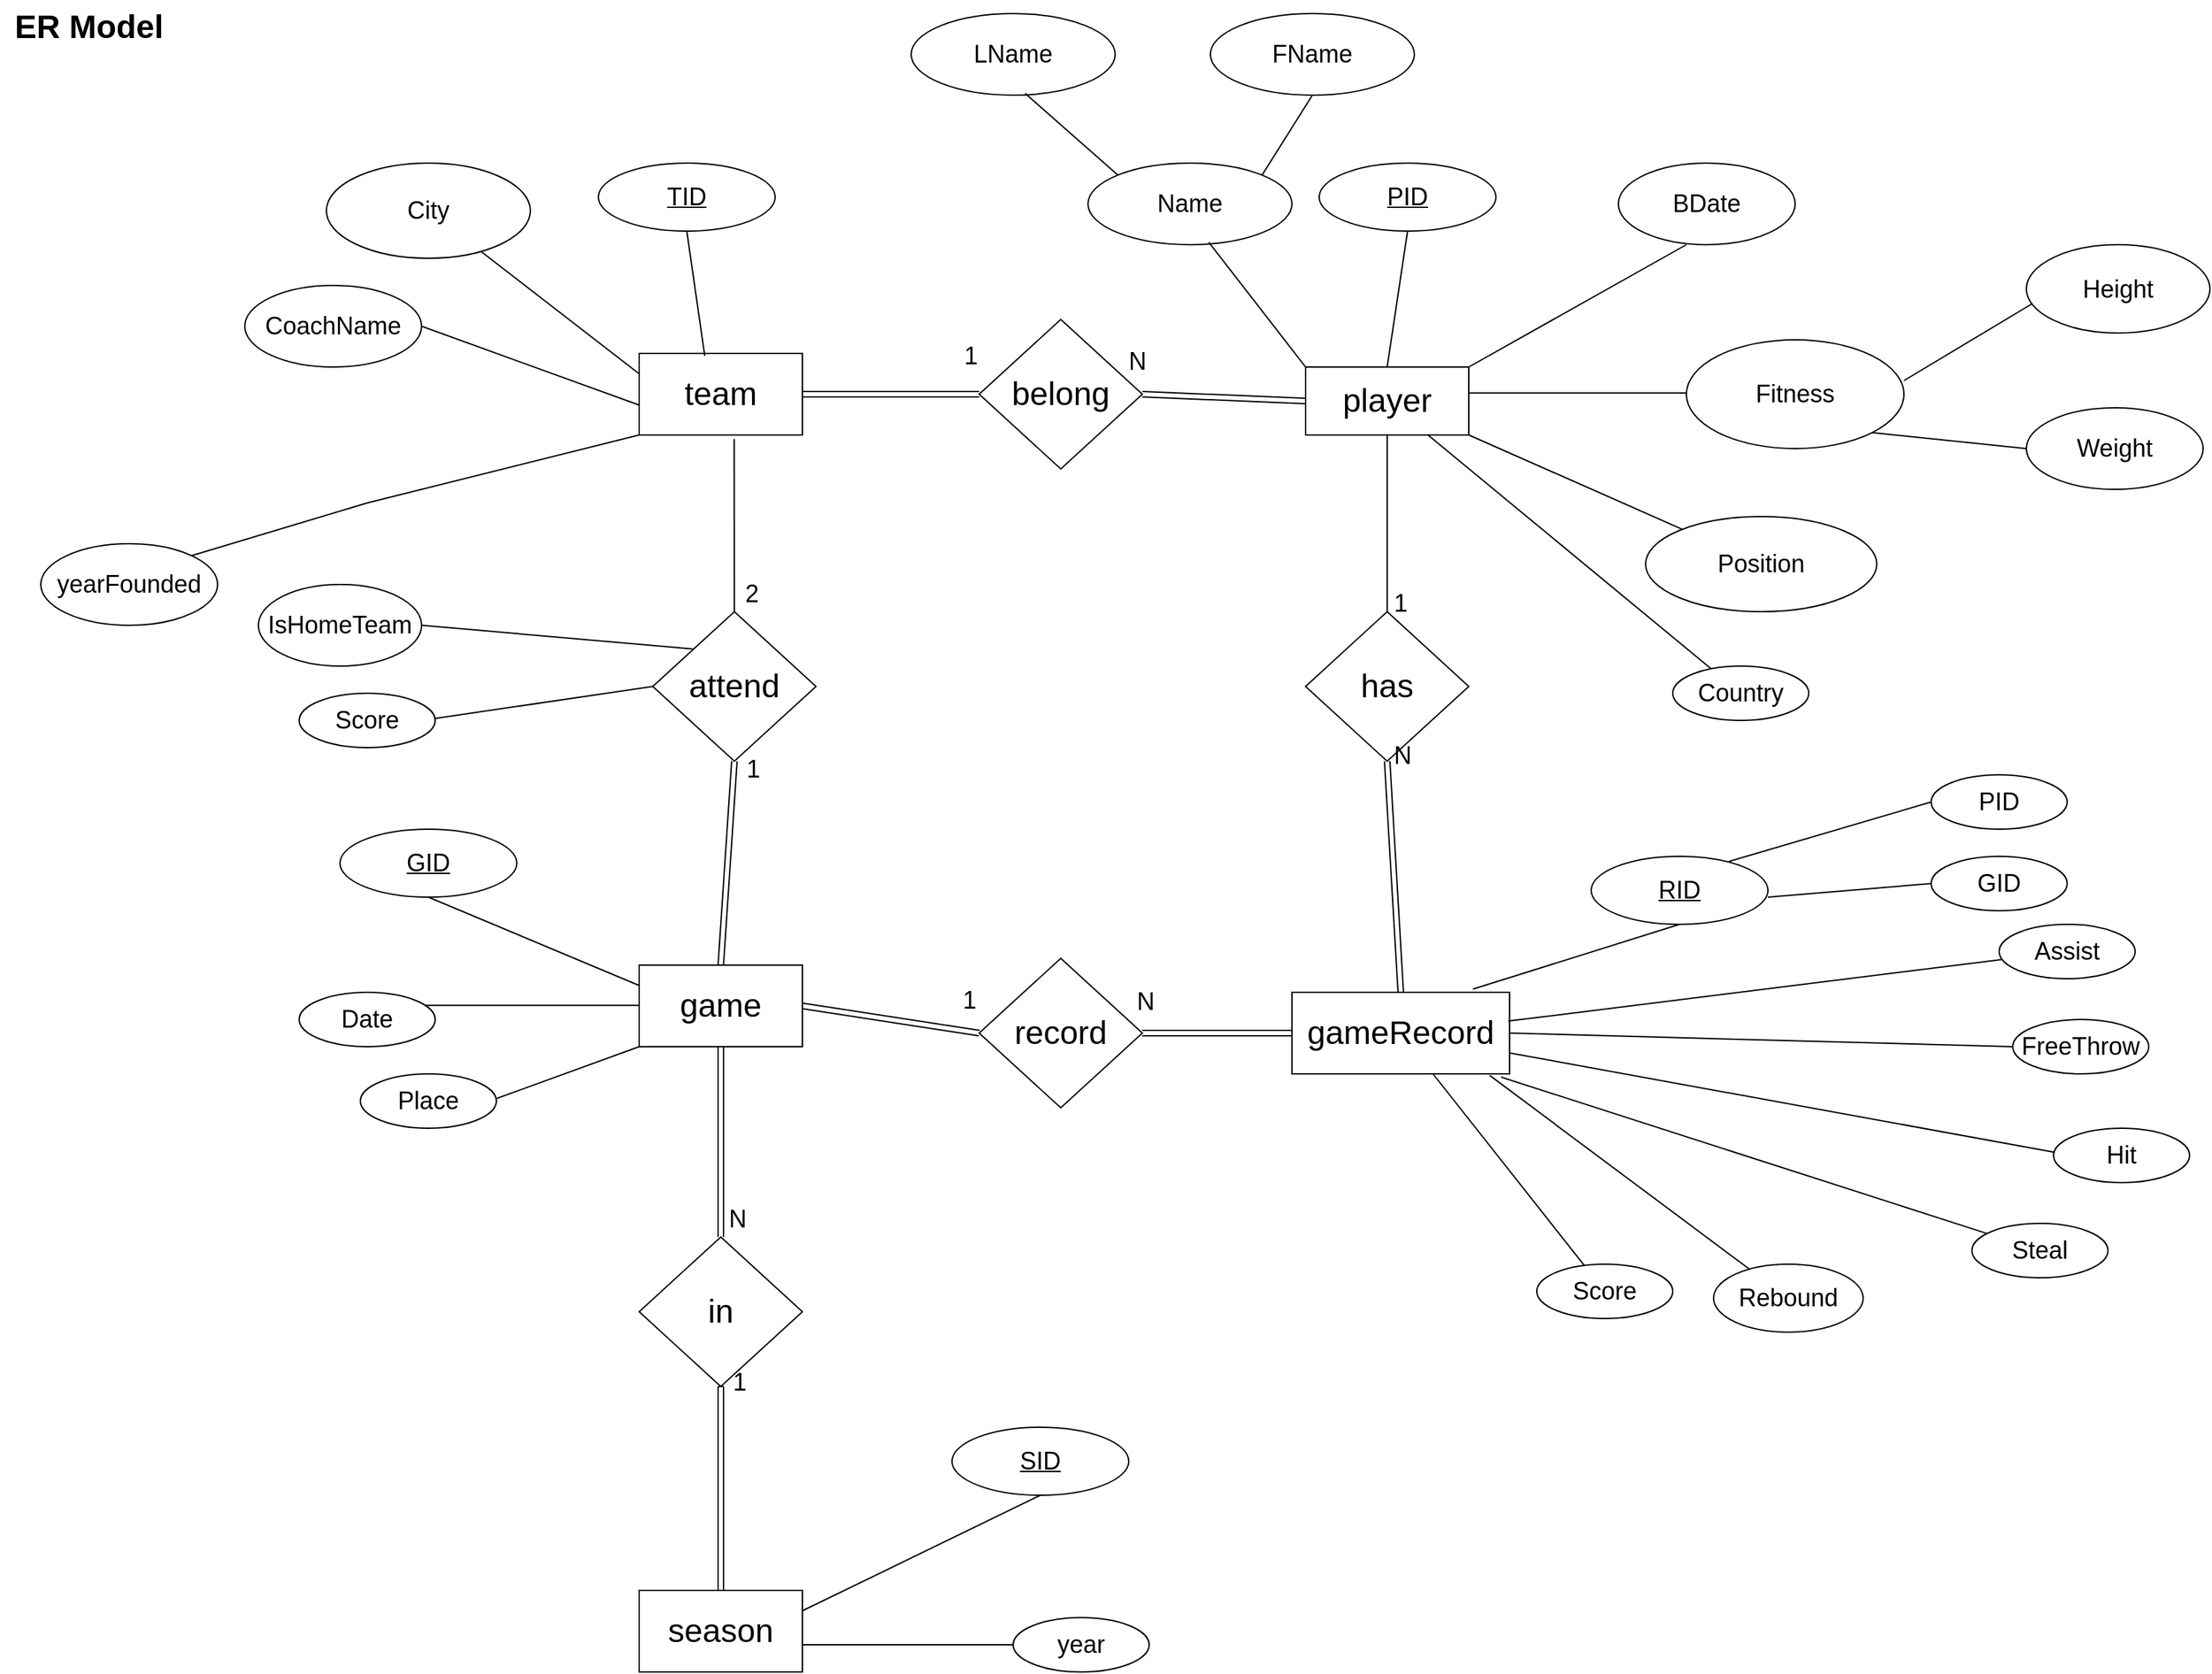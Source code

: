 <mxfile version="24.4.2" type="device">
  <diagram name="Page-1" id="bSxDizArWJc6PZamr7eB">
    <mxGraphModel dx="1876" dy="1820" grid="1" gridSize="10" guides="1" tooltips="1" connect="1" arrows="1" fold="1" page="1" pageScale="1" pageWidth="850" pageHeight="1100" math="0" shadow="0">
      <root>
        <mxCell id="0" />
        <mxCell id="1" parent="0" />
        <mxCell id="98YgMs9rK_HKfB4fXoP2-1" value="&lt;font style=&quot;font-size: 24px;&quot;&gt;team&lt;/font&gt;" style="rounded=0;whiteSpace=wrap;html=1;" parent="1" vertex="1">
          <mxGeometry x="100" y="-630" width="120" height="60" as="geometry" />
        </mxCell>
        <mxCell id="98YgMs9rK_HKfB4fXoP2-2" value="&lt;font style=&quot;font-size: 24px;&quot;&gt;game&lt;/font&gt;" style="rounded=0;whiteSpace=wrap;html=1;" parent="1" vertex="1">
          <mxGeometry x="100" y="-180" width="120" height="60" as="geometry" />
        </mxCell>
        <mxCell id="98YgMs9rK_HKfB4fXoP2-3" value="&lt;font style=&quot;font-size: 24px;&quot;&gt;season&lt;/font&gt;" style="rounded=0;whiteSpace=wrap;html=1;" parent="1" vertex="1">
          <mxGeometry x="100" y="280" width="120" height="60" as="geometry" />
        </mxCell>
        <mxCell id="98YgMs9rK_HKfB4fXoP2-11" style="edgeStyle=orthogonalEdgeStyle;rounded=0;orthogonalLoop=1;jettySize=auto;html=1;exitX=0.5;exitY=0;exitDx=0;exitDy=0;fontSize=18;" parent="1" source="98YgMs9rK_HKfB4fXoP2-4" edge="1">
          <mxGeometry relative="1" as="geometry">
            <mxPoint x="660" y="-140" as="targetPoint" />
          </mxGeometry>
        </mxCell>
        <mxCell id="98YgMs9rK_HKfB4fXoP2-4" value="&lt;font style=&quot;font-size: 24px;&quot;&gt;gameRecord&lt;/font&gt;" style="rounded=0;whiteSpace=wrap;html=1;" parent="1" vertex="1">
          <mxGeometry x="580" y="-160" width="160" height="60" as="geometry" />
        </mxCell>
        <mxCell id="98YgMs9rK_HKfB4fXoP2-5" value="&lt;font style=&quot;font-size: 24px;&quot;&gt;player&lt;/font&gt;" style="rounded=0;whiteSpace=wrap;html=1;" parent="1" vertex="1">
          <mxGeometry x="590" y="-620" width="120" height="50" as="geometry" />
        </mxCell>
        <mxCell id="98YgMs9rK_HKfB4fXoP2-6" value="&lt;font style=&quot;font-size: 24px;&quot;&gt;belong&lt;/font&gt;" style="rhombus;whiteSpace=wrap;html=1;" parent="1" vertex="1">
          <mxGeometry x="350" y="-655" width="120" height="110" as="geometry" />
        </mxCell>
        <mxCell id="98YgMs9rK_HKfB4fXoP2-7" value="&lt;font style=&quot;font-size: 24px;&quot;&gt;record&lt;/font&gt;" style="rhombus;whiteSpace=wrap;html=1;" parent="1" vertex="1">
          <mxGeometry x="350" y="-185" width="120" height="110" as="geometry" />
        </mxCell>
        <mxCell id="98YgMs9rK_HKfB4fXoP2-8" value="&lt;font style=&quot;font-size: 24px;&quot;&gt;in&lt;/font&gt;" style="rhombus;whiteSpace=wrap;html=1;" parent="1" vertex="1">
          <mxGeometry x="100" y="20" width="120" height="110" as="geometry" />
        </mxCell>
        <mxCell id="98YgMs9rK_HKfB4fXoP2-9" value="&lt;span style=&quot;font-size: 24px;&quot;&gt;attend&lt;/span&gt;" style="rhombus;whiteSpace=wrap;html=1;" parent="1" vertex="1">
          <mxGeometry x="110" y="-440" width="120" height="110" as="geometry" />
        </mxCell>
        <mxCell id="98YgMs9rK_HKfB4fXoP2-10" value="&lt;font style=&quot;font-size: 24px;&quot;&gt;has&lt;/font&gt;" style="rhombus;whiteSpace=wrap;html=1;" parent="1" vertex="1">
          <mxGeometry x="590" y="-440" width="120" height="110" as="geometry" />
        </mxCell>
        <mxCell id="98YgMs9rK_HKfB4fXoP2-19" value="PID" style="ellipse;whiteSpace=wrap;html=1;align=center;fontStyle=4;fontSize=18;" parent="1" vertex="1">
          <mxGeometry x="600" y="-770" width="130" height="50" as="geometry" />
        </mxCell>
        <mxCell id="98YgMs9rK_HKfB4fXoP2-21" value="" style="endArrow=none;html=1;rounded=0;entryX=0.5;entryY=0;entryDx=0;entryDy=0;exitX=0.5;exitY=1;exitDx=0;exitDy=0;fontSize=18;" parent="1" source="98YgMs9rK_HKfB4fXoP2-19" target="98YgMs9rK_HKfB4fXoP2-5" edge="1">
          <mxGeometry relative="1" as="geometry">
            <mxPoint x="310" y="-420" as="sourcePoint" />
            <mxPoint x="570" y="-520" as="targetPoint" />
          </mxGeometry>
        </mxCell>
        <mxCell id="98YgMs9rK_HKfB4fXoP2-22" value="SID" style="ellipse;whiteSpace=wrap;html=1;align=center;fontStyle=4;fontSize=18;" parent="1" vertex="1">
          <mxGeometry x="330" y="160" width="130" height="50" as="geometry" />
        </mxCell>
        <mxCell id="98YgMs9rK_HKfB4fXoP2-23" value="" style="endArrow=none;html=1;rounded=0;entryX=1;entryY=0.25;entryDx=0;entryDy=0;exitX=0.5;exitY=1;exitDx=0;exitDy=0;fontSize=18;" parent="1" source="98YgMs9rK_HKfB4fXoP2-22" target="98YgMs9rK_HKfB4fXoP2-3" edge="1">
          <mxGeometry relative="1" as="geometry">
            <mxPoint x="40" y="510" as="sourcePoint" />
            <mxPoint x="380" y="310" as="targetPoint" />
          </mxGeometry>
        </mxCell>
        <mxCell id="98YgMs9rK_HKfB4fXoP2-24" value="GID" style="ellipse;whiteSpace=wrap;html=1;align=center;fontStyle=4;fontSize=18;" parent="1" vertex="1">
          <mxGeometry x="-120" y="-280" width="130" height="50" as="geometry" />
        </mxCell>
        <mxCell id="98YgMs9rK_HKfB4fXoP2-25" value="" style="endArrow=none;html=1;rounded=0;entryX=0;entryY=0.25;entryDx=0;entryDy=0;exitX=0.5;exitY=1;exitDx=0;exitDy=0;fontSize=18;" parent="1" source="98YgMs9rK_HKfB4fXoP2-24" target="98YgMs9rK_HKfB4fXoP2-2" edge="1">
          <mxGeometry relative="1" as="geometry">
            <mxPoint x="-410" y="70" as="sourcePoint" />
            <mxPoint x="-80" y="-125" as="targetPoint" />
          </mxGeometry>
        </mxCell>
        <mxCell id="98YgMs9rK_HKfB4fXoP2-26" value="TID" style="ellipse;whiteSpace=wrap;html=1;align=center;fontStyle=4;fontSize=18;" parent="1" vertex="1">
          <mxGeometry x="70" y="-770" width="130" height="50" as="geometry" />
        </mxCell>
        <mxCell id="98YgMs9rK_HKfB4fXoP2-27" value="" style="endArrow=none;html=1;rounded=0;entryX=0.402;entryY=0.031;entryDx=0;entryDy=0;exitX=0.5;exitY=1;exitDx=0;exitDy=0;entryPerimeter=0;fontSize=18;" parent="1" source="98YgMs9rK_HKfB4fXoP2-26" target="98YgMs9rK_HKfB4fXoP2-1" edge="1">
          <mxGeometry relative="1" as="geometry">
            <mxPoint x="340" y="-390" as="sourcePoint" />
            <mxPoint x="680" y="-590" as="targetPoint" />
          </mxGeometry>
        </mxCell>
        <mxCell id="98YgMs9rK_HKfB4fXoP2-28" value="RID" style="ellipse;whiteSpace=wrap;html=1;align=center;fontStyle=4;fontSize=18;" parent="1" vertex="1">
          <mxGeometry x="800" y="-260" width="130" height="50" as="geometry" />
        </mxCell>
        <mxCell id="98YgMs9rK_HKfB4fXoP2-29" value="" style="endArrow=none;html=1;rounded=0;entryX=0.832;entryY=-0.039;entryDx=0;entryDy=0;exitX=0.5;exitY=1;exitDx=0;exitDy=0;entryPerimeter=0;fontSize=18;" parent="1" source="98YgMs9rK_HKfB4fXoP2-28" target="98YgMs9rK_HKfB4fXoP2-4" edge="1">
          <mxGeometry relative="1" as="geometry">
            <mxPoint x="380" y="60" as="sourcePoint" />
            <mxPoint x="720" y="-140" as="targetPoint" />
          </mxGeometry>
        </mxCell>
        <mxCell id="98YgMs9rK_HKfB4fXoP2-31" value="Name" style="ellipse;whiteSpace=wrap;html=1;align=center;fontSize=18;" parent="1" vertex="1">
          <mxGeometry x="430" y="-770" width="150" height="60" as="geometry" />
        </mxCell>
        <mxCell id="98YgMs9rK_HKfB4fXoP2-32" value="" style="endArrow=none;html=1;rounded=0;entryX=0;entryY=0;entryDx=0;entryDy=0;exitX=0.592;exitY=0.969;exitDx=0;exitDy=0;exitPerimeter=0;fontSize=18;" parent="1" source="98YgMs9rK_HKfB4fXoP2-31" target="98YgMs9rK_HKfB4fXoP2-5" edge="1">
          <mxGeometry relative="1" as="geometry">
            <mxPoint x="310" y="-590" as="sourcePoint" />
            <mxPoint x="470" y="-590" as="targetPoint" />
          </mxGeometry>
        </mxCell>
        <mxCell id="98YgMs9rK_HKfB4fXoP2-33" value="FName" style="ellipse;whiteSpace=wrap;html=1;align=center;fontSize=18;" parent="1" vertex="1">
          <mxGeometry x="520" y="-880" width="150" height="60" as="geometry" />
        </mxCell>
        <mxCell id="98YgMs9rK_HKfB4fXoP2-34" value="LName" style="ellipse;whiteSpace=wrap;html=1;align=center;fontSize=18;" parent="1" vertex="1">
          <mxGeometry x="300" y="-880" width="150" height="60" as="geometry" />
        </mxCell>
        <mxCell id="98YgMs9rK_HKfB4fXoP2-35" value="" style="endArrow=none;html=1;rounded=0;entryX=1;entryY=0;entryDx=0;entryDy=0;exitX=0.5;exitY=1;exitDx=0;exitDy=0;fontSize=18;" parent="1" source="98YgMs9rK_HKfB4fXoP2-33" target="98YgMs9rK_HKfB4fXoP2-31" edge="1">
          <mxGeometry relative="1" as="geometry">
            <mxPoint x="529" y="-702" as="sourcePoint" />
            <mxPoint x="600" y="-610" as="targetPoint" />
            <Array as="points" />
          </mxGeometry>
        </mxCell>
        <mxCell id="98YgMs9rK_HKfB4fXoP2-36" value="" style="endArrow=none;html=1;rounded=0;entryX=0;entryY=0;entryDx=0;entryDy=0;exitX=0.559;exitY=0.979;exitDx=0;exitDy=0;exitPerimeter=0;fontSize=18;" parent="1" source="98YgMs9rK_HKfB4fXoP2-34" target="98YgMs9rK_HKfB4fXoP2-31" edge="1">
          <mxGeometry relative="1" as="geometry">
            <mxPoint x="399" y="-820" as="sourcePoint" />
            <mxPoint x="470" y="-728" as="targetPoint" />
          </mxGeometry>
        </mxCell>
        <mxCell id="98YgMs9rK_HKfB4fXoP2-37" value="" style="endArrow=none;html=1;rounded=0;fontSize=18;" parent="1" edge="1">
          <mxGeometry relative="1" as="geometry">
            <mxPoint x="870" y="-710" as="sourcePoint" />
            <mxPoint x="710" y="-620" as="targetPoint" />
          </mxGeometry>
        </mxCell>
        <mxCell id="98YgMs9rK_HKfB4fXoP2-38" value="BDate" style="ellipse;whiteSpace=wrap;html=1;align=center;fontSize=18;" parent="1" vertex="1">
          <mxGeometry x="820" y="-770" width="130" height="60" as="geometry" />
        </mxCell>
        <mxCell id="98YgMs9rK_HKfB4fXoP2-39" value="" style="endArrow=none;html=1;rounded=0;fontSize=18;" parent="1" edge="1">
          <mxGeometry relative="1" as="geometry">
            <mxPoint x="710" y="-600.91" as="sourcePoint" />
            <mxPoint x="870" y="-600.91" as="targetPoint" />
          </mxGeometry>
        </mxCell>
        <mxCell id="98YgMs9rK_HKfB4fXoP2-40" value="Fitness" style="ellipse;whiteSpace=wrap;html=1;align=center;fontSize=18;" parent="1" vertex="1">
          <mxGeometry x="870" y="-640" width="160" height="80" as="geometry" />
        </mxCell>
        <mxCell id="98YgMs9rK_HKfB4fXoP2-41" value="" style="endArrow=none;html=1;rounded=0;fontSize=18;" parent="1" edge="1">
          <mxGeometry relative="1" as="geometry">
            <mxPoint x="1030" y="-610" as="sourcePoint" />
            <mxPoint x="1130" y="-670" as="targetPoint" />
          </mxGeometry>
        </mxCell>
        <mxCell id="98YgMs9rK_HKfB4fXoP2-43" value="Height" style="ellipse;whiteSpace=wrap;html=1;align=center;fontSize=18;" parent="1" vertex="1">
          <mxGeometry x="1120" y="-710" width="135" height="65" as="geometry" />
        </mxCell>
        <mxCell id="98YgMs9rK_HKfB4fXoP2-44" value="Weight" style="ellipse;whiteSpace=wrap;html=1;align=center;fontSize=18;" parent="1" vertex="1">
          <mxGeometry x="1120" y="-590" width="130" height="60" as="geometry" />
        </mxCell>
        <mxCell id="98YgMs9rK_HKfB4fXoP2-45" value="" style="endArrow=none;html=1;rounded=0;entryX=0;entryY=0.5;entryDx=0;entryDy=0;exitX=1;exitY=1;exitDx=0;exitDy=0;fontSize=18;" parent="1" source="98YgMs9rK_HKfB4fXoP2-40" target="98YgMs9rK_HKfB4fXoP2-44" edge="1">
          <mxGeometry relative="1" as="geometry">
            <mxPoint x="1040" y="-600" as="sourcePoint" />
            <mxPoint x="1140" y="-660" as="targetPoint" />
            <Array as="points" />
          </mxGeometry>
        </mxCell>
        <mxCell id="98YgMs9rK_HKfB4fXoP2-47" value="" style="endArrow=none;html=1;rounded=0;exitX=1;exitY=1;exitDx=0;exitDy=0;fontSize=18;" parent="1" source="98YgMs9rK_HKfB4fXoP2-5" target="98YgMs9rK_HKfB4fXoP2-48" edge="1">
          <mxGeometry relative="1" as="geometry">
            <mxPoint x="720" y="-570" as="sourcePoint" />
            <mxPoint x="890" y="-460" as="targetPoint" />
          </mxGeometry>
        </mxCell>
        <mxCell id="98YgMs9rK_HKfB4fXoP2-48" value="Position" style="ellipse;whiteSpace=wrap;html=1;align=center;fontSize=18;" parent="1" vertex="1">
          <mxGeometry x="840" y="-510" width="170" height="70" as="geometry" />
        </mxCell>
        <mxCell id="98YgMs9rK_HKfB4fXoP2-49" value="" style="endArrow=none;html=1;rounded=0;exitX=0.75;exitY=1;exitDx=0;exitDy=0;fontSize=18;" parent="1" source="98YgMs9rK_HKfB4fXoP2-5" target="98YgMs9rK_HKfB4fXoP2-50" edge="1">
          <mxGeometry relative="1" as="geometry">
            <mxPoint x="670" y="-450" as="sourcePoint" />
            <mxPoint x="910" y="-380" as="targetPoint" />
          </mxGeometry>
        </mxCell>
        <mxCell id="98YgMs9rK_HKfB4fXoP2-50" value="Country" style="ellipse;whiteSpace=wrap;html=1;align=center;fontSize=18;" parent="1" vertex="1">
          <mxGeometry x="860" y="-400" width="100" height="40" as="geometry" />
        </mxCell>
        <mxCell id="98YgMs9rK_HKfB4fXoP2-52" value="" style="endArrow=none;html=1;rounded=0;exitX=0;exitY=0.25;exitDx=0;exitDy=0;fontSize=18;" parent="1" source="98YgMs9rK_HKfB4fXoP2-1" target="98YgMs9rK_HKfB4fXoP2-53" edge="1">
          <mxGeometry relative="1" as="geometry">
            <mxPoint x="-60" y="-610" as="sourcePoint" />
            <mxPoint x="100" y="-610" as="targetPoint" />
          </mxGeometry>
        </mxCell>
        <mxCell id="98YgMs9rK_HKfB4fXoP2-53" value="City" style="ellipse;whiteSpace=wrap;html=1;align=center;fontSize=18;" parent="1" vertex="1">
          <mxGeometry x="-130" y="-770" width="150" height="70" as="geometry" />
        </mxCell>
        <mxCell id="98YgMs9rK_HKfB4fXoP2-54" value="" style="endArrow=none;html=1;rounded=0;exitX=1;exitY=0.5;exitDx=0;exitDy=0;fontSize=18;" parent="1" source="98YgMs9rK_HKfB4fXoP2-55" edge="1">
          <mxGeometry relative="1" as="geometry">
            <mxPoint x="-40" y="-570" as="sourcePoint" />
            <mxPoint x="100" y="-592" as="targetPoint" />
          </mxGeometry>
        </mxCell>
        <mxCell id="98YgMs9rK_HKfB4fXoP2-55" value="CoachName" style="ellipse;whiteSpace=wrap;html=1;align=center;fontSize=18;" parent="1" vertex="1">
          <mxGeometry x="-190" y="-680" width="130" height="60" as="geometry" />
        </mxCell>
        <mxCell id="98YgMs9rK_HKfB4fXoP2-56" value="" style="endArrow=none;html=1;rounded=0;entryX=0;entryY=1;entryDx=0;entryDy=0;exitX=1;exitY=0;exitDx=0;exitDy=0;fontSize=18;" parent="1" source="98YgMs9rK_HKfB4fXoP2-57" target="98YgMs9rK_HKfB4fXoP2-1" edge="1">
          <mxGeometry relative="1" as="geometry">
            <mxPoint x="-220" y="-480" as="sourcePoint" />
            <mxPoint x="330" y="-540" as="targetPoint" />
            <Array as="points">
              <mxPoint x="-100" y="-520" />
            </Array>
          </mxGeometry>
        </mxCell>
        <mxCell id="98YgMs9rK_HKfB4fXoP2-57" value="yearFounded" style="ellipse;whiteSpace=wrap;html=1;align=center;fontSize=18;" parent="1" vertex="1">
          <mxGeometry x="-340" y="-490" width="130" height="60" as="geometry" />
        </mxCell>
        <mxCell id="98YgMs9rK_HKfB4fXoP2-59" value="" style="endArrow=none;html=1;rounded=0;entryX=0;entryY=0.5;entryDx=0;entryDy=0;fontSize=18;" parent="1" target="98YgMs9rK_HKfB4fXoP2-9" edge="1">
          <mxGeometry relative="1" as="geometry">
            <mxPoint x="-60" y="-360" as="sourcePoint" />
            <mxPoint x="330" y="-230" as="targetPoint" />
          </mxGeometry>
        </mxCell>
        <mxCell id="98YgMs9rK_HKfB4fXoP2-60" value="Score" style="ellipse;whiteSpace=wrap;html=1;align=center;fontSize=18;" parent="1" vertex="1">
          <mxGeometry x="-150" y="-380" width="100" height="40" as="geometry" />
        </mxCell>
        <mxCell id="98YgMs9rK_HKfB4fXoP2-62" value="" style="endArrow=none;html=1;rounded=0;fontSize=18;" parent="1" edge="1">
          <mxGeometry relative="1" as="geometry">
            <mxPoint x="-60" y="-150.4" as="sourcePoint" />
            <mxPoint x="100" y="-150.4" as="targetPoint" />
          </mxGeometry>
        </mxCell>
        <mxCell id="98YgMs9rK_HKfB4fXoP2-63" value="Date" style="ellipse;whiteSpace=wrap;html=1;align=center;fontSize=18;" parent="1" vertex="1">
          <mxGeometry x="-150" y="-160" width="100" height="40" as="geometry" />
        </mxCell>
        <mxCell id="98YgMs9rK_HKfB4fXoP2-64" value="" style="endArrow=none;html=1;rounded=0;entryX=0;entryY=1;entryDx=0;entryDy=0;fontSize=18;" parent="1" target="98YgMs9rK_HKfB4fXoP2-2" edge="1">
          <mxGeometry relative="1" as="geometry">
            <mxPoint x="-10" y="-80" as="sourcePoint" />
            <mxPoint x="120" y="-80" as="targetPoint" />
          </mxGeometry>
        </mxCell>
        <mxCell id="98YgMs9rK_HKfB4fXoP2-65" value="Place" style="ellipse;whiteSpace=wrap;html=1;align=center;fontSize=18;" parent="1" vertex="1">
          <mxGeometry x="-105" y="-100" width="100" height="40" as="geometry" />
        </mxCell>
        <mxCell id="98YgMs9rK_HKfB4fXoP2-68" value="" style="endArrow=none;html=1;rounded=0;entryX=0;entryY=0;entryDx=0;entryDy=0;fontSize=18;" parent="1" target="98YgMs9rK_HKfB4fXoP2-9" edge="1">
          <mxGeometry relative="1" as="geometry">
            <mxPoint x="-60" y="-430" as="sourcePoint" />
            <mxPoint x="270" y="-400" as="targetPoint" />
            <Array as="points" />
          </mxGeometry>
        </mxCell>
        <mxCell id="98YgMs9rK_HKfB4fXoP2-69" value="IsHomeTeam" style="ellipse;whiteSpace=wrap;html=1;align=center;fontSize=18;" parent="1" vertex="1">
          <mxGeometry x="-180" y="-460" width="120" height="60" as="geometry" />
        </mxCell>
        <mxCell id="98YgMs9rK_HKfB4fXoP2-72" value="" style="endArrow=none;html=1;rounded=0;fontSize=18;" parent="1" edge="1">
          <mxGeometry relative="1" as="geometry">
            <mxPoint x="220" y="320" as="sourcePoint" />
            <mxPoint x="380" y="320" as="targetPoint" />
          </mxGeometry>
        </mxCell>
        <mxCell id="98YgMs9rK_HKfB4fXoP2-73" value="year" style="ellipse;whiteSpace=wrap;html=1;align=center;fontSize=18;" parent="1" vertex="1">
          <mxGeometry x="375" y="300" width="100" height="40" as="geometry" />
        </mxCell>
        <mxCell id="98YgMs9rK_HKfB4fXoP2-78" value="" style="shape=link;html=1;rounded=0;entryX=0.5;entryY=1;entryDx=0;entryDy=0;exitX=0.5;exitY=1;exitDx=0;exitDy=0;fontSize=18;" parent="1" source="98YgMs9rK_HKfB4fXoP2-8" target="98YgMs9rK_HKfB4fXoP2-8" edge="1">
          <mxGeometry relative="1" as="geometry">
            <mxPoint x="300" y="150" as="sourcePoint" />
            <mxPoint x="460" y="150" as="targetPoint" />
            <Array as="points">
              <mxPoint x="170" y="280" />
            </Array>
          </mxGeometry>
        </mxCell>
        <mxCell id="98YgMs9rK_HKfB4fXoP2-80" value="" style="shape=link;html=1;rounded=0;exitX=0.5;exitY=0;exitDx=0;exitDy=0;fontSize=18;" parent="1" source="98YgMs9rK_HKfB4fXoP2-3" edge="1">
          <mxGeometry relative="1" as="geometry">
            <mxPoint x="300" y="150" as="sourcePoint" />
            <mxPoint x="160" y="130" as="targetPoint" />
          </mxGeometry>
        </mxCell>
        <mxCell id="98YgMs9rK_HKfB4fXoP2-81" value="1" style="resizable=0;html=1;whiteSpace=wrap;align=right;verticalAlign=bottom;fontSize=18;" parent="98YgMs9rK_HKfB4fXoP2-80" connectable="0" vertex="1">
          <mxGeometry x="1" relative="1" as="geometry">
            <mxPoint x="20" y="10" as="offset" />
          </mxGeometry>
        </mxCell>
        <mxCell id="98YgMs9rK_HKfB4fXoP2-82" value="" style="shape=link;html=1;rounded=0;exitX=0.5;exitY=1;exitDx=0;exitDy=0;entryX=0.5;entryY=0;entryDx=0;entryDy=0;fontSize=18;" parent="1" source="98YgMs9rK_HKfB4fXoP2-2" target="98YgMs9rK_HKfB4fXoP2-8" edge="1">
          <mxGeometry relative="1" as="geometry">
            <mxPoint x="170" y="-10" as="sourcePoint" />
            <mxPoint x="330" y="-10" as="targetPoint" />
          </mxGeometry>
        </mxCell>
        <mxCell id="98YgMs9rK_HKfB4fXoP2-83" value="N" style="resizable=0;html=1;whiteSpace=wrap;align=right;verticalAlign=bottom;fontSize=18;" parent="98YgMs9rK_HKfB4fXoP2-82" connectable="0" vertex="1">
          <mxGeometry x="1" relative="1" as="geometry">
            <mxPoint x="20" as="offset" />
          </mxGeometry>
        </mxCell>
        <mxCell id="98YgMs9rK_HKfB4fXoP2-84" value="" style="endArrow=none;html=1;rounded=0;fontSize=18;" parent="1" source="98YgMs9rK_HKfB4fXoP2-4" edge="1">
          <mxGeometry relative="1" as="geometry">
            <mxPoint x="990" y="-40.62" as="sourcePoint" />
            <mxPoint x="1150" y="-40.62" as="targetPoint" />
          </mxGeometry>
        </mxCell>
        <mxCell id="98YgMs9rK_HKfB4fXoP2-85" value="Hit" style="ellipse;whiteSpace=wrap;html=1;align=center;fontSize=18;" parent="1" vertex="1">
          <mxGeometry x="1140" y="-60" width="100" height="40" as="geometry" />
        </mxCell>
        <mxCell id="98YgMs9rK_HKfB4fXoP2-86" value="" style="endArrow=none;html=1;rounded=0;exitX=0.961;exitY=1.04;exitDx=0;exitDy=0;exitPerimeter=0;fontSize=18;" parent="1" source="98YgMs9rK_HKfB4fXoP2-4" target="98YgMs9rK_HKfB4fXoP2-87" edge="1">
          <mxGeometry relative="1" as="geometry">
            <mxPoint x="992.71" y="131.07" as="sourcePoint" />
            <mxPoint x="1130" y="30" as="targetPoint" />
          </mxGeometry>
        </mxCell>
        <mxCell id="98YgMs9rK_HKfB4fXoP2-87" value="Steal" style="ellipse;whiteSpace=wrap;html=1;align=center;fontSize=18;" parent="1" vertex="1">
          <mxGeometry x="1080" y="10" width="100" height="40" as="geometry" />
        </mxCell>
        <mxCell id="98YgMs9rK_HKfB4fXoP2-88" value="" style="endArrow=none;html=1;rounded=0;exitX=0.994;exitY=0.353;exitDx=0;exitDy=0;exitPerimeter=0;fontSize=18;" parent="1" source="98YgMs9rK_HKfB4fXoP2-4" target="98YgMs9rK_HKfB4fXoP2-89" edge="1">
          <mxGeometry relative="1" as="geometry">
            <mxPoint x="1000" y="-150" as="sourcePoint" />
            <mxPoint x="1160" y="-150" as="targetPoint" />
          </mxGeometry>
        </mxCell>
        <mxCell id="98YgMs9rK_HKfB4fXoP2-89" value="Assist" style="ellipse;whiteSpace=wrap;html=1;align=center;fontSize=18;" parent="1" vertex="1">
          <mxGeometry x="1100" y="-210" width="100" height="40" as="geometry" />
        </mxCell>
        <mxCell id="98YgMs9rK_HKfB4fXoP2-91" value="" style="endArrow=none;html=1;rounded=0;fontSize=18;" parent="1" source="98YgMs9rK_HKfB4fXoP2-4" target="98YgMs9rK_HKfB4fXoP2-92" edge="1">
          <mxGeometry relative="1" as="geometry">
            <mxPoint x="690" y="10" as="sourcePoint" />
            <mxPoint x="810" y="60" as="targetPoint" />
          </mxGeometry>
        </mxCell>
        <mxCell id="98YgMs9rK_HKfB4fXoP2-92" value="Score" style="ellipse;whiteSpace=wrap;html=1;align=center;fontSize=18;" parent="1" vertex="1">
          <mxGeometry x="760.0" y="40" width="100" height="40" as="geometry" />
        </mxCell>
        <mxCell id="98YgMs9rK_HKfB4fXoP2-93" value="" style="endArrow=none;html=1;rounded=0;exitX=0.909;exitY=1.02;exitDx=0;exitDy=0;exitPerimeter=0;fontSize=18;" parent="1" source="98YgMs9rK_HKfB4fXoP2-4" target="98YgMs9rK_HKfB4fXoP2-94" edge="1">
          <mxGeometry relative="1" as="geometry">
            <mxPoint x="730" y="-90" as="sourcePoint" />
            <mxPoint x="940" y="60" as="targetPoint" />
          </mxGeometry>
        </mxCell>
        <mxCell id="98YgMs9rK_HKfB4fXoP2-94" value="Rebound" style="ellipse;whiteSpace=wrap;html=1;align=center;fontSize=18;" parent="1" vertex="1">
          <mxGeometry x="890" y="40" width="110" height="50" as="geometry" />
        </mxCell>
        <mxCell id="98YgMs9rK_HKfB4fXoP2-95" value="" style="shape=link;html=1;rounded=0;exitX=0.5;exitY=0;exitDx=0;exitDy=0;entryX=0.5;entryY=1;entryDx=0;entryDy=0;fontSize=18;" parent="1" source="98YgMs9rK_HKfB4fXoP2-2" target="98YgMs9rK_HKfB4fXoP2-9" edge="1">
          <mxGeometry relative="1" as="geometry">
            <mxPoint x="250" y="-380" as="sourcePoint" />
            <mxPoint x="410" y="-380" as="targetPoint" />
          </mxGeometry>
        </mxCell>
        <mxCell id="98YgMs9rK_HKfB4fXoP2-96" value="1" style="resizable=0;html=1;whiteSpace=wrap;align=right;verticalAlign=bottom;fontSize=18;" parent="98YgMs9rK_HKfB4fXoP2-95" connectable="0" vertex="1">
          <mxGeometry x="1" relative="1" as="geometry">
            <mxPoint x="20" y="20" as="offset" />
          </mxGeometry>
        </mxCell>
        <mxCell id="98YgMs9rK_HKfB4fXoP2-99" value="" style="endArrow=none;html=1;rounded=0;exitX=0.582;exitY=1.051;exitDx=0;exitDy=0;exitPerimeter=0;fontSize=18;" parent="1" source="98YgMs9rK_HKfB4fXoP2-1" target="98YgMs9rK_HKfB4fXoP2-9" edge="1">
          <mxGeometry relative="1" as="geometry">
            <mxPoint x="300" y="-430" as="sourcePoint" />
            <mxPoint x="460" y="-430" as="targetPoint" />
          </mxGeometry>
        </mxCell>
        <mxCell id="98YgMs9rK_HKfB4fXoP2-100" value="2" style="resizable=0;html=1;whiteSpace=wrap;align=right;verticalAlign=bottom;fontSize=18;" parent="98YgMs9rK_HKfB4fXoP2-99" connectable="0" vertex="1">
          <mxGeometry x="1" relative="1" as="geometry">
            <mxPoint x="20" as="offset" />
          </mxGeometry>
        </mxCell>
        <mxCell id="98YgMs9rK_HKfB4fXoP2-101" value="" style="shape=link;html=1;rounded=0;entryX=0;entryY=0.5;entryDx=0;entryDy=0;fontSize=18;" parent="1" source="98YgMs9rK_HKfB4fXoP2-1" target="98YgMs9rK_HKfB4fXoP2-6" edge="1">
          <mxGeometry relative="1" as="geometry">
            <mxPoint x="220" y="-595.67" as="sourcePoint" />
            <mxPoint x="350" y="-600" as="targetPoint" />
          </mxGeometry>
        </mxCell>
        <mxCell id="98YgMs9rK_HKfB4fXoP2-102" value="1" style="resizable=0;html=1;whiteSpace=wrap;align=right;verticalAlign=bottom;fontSize=18;" parent="98YgMs9rK_HKfB4fXoP2-101" connectable="0" vertex="1">
          <mxGeometry x="1" relative="1" as="geometry">
            <mxPoint y="-15" as="offset" />
          </mxGeometry>
        </mxCell>
        <mxCell id="98YgMs9rK_HKfB4fXoP2-103" value="" style="shape=link;html=1;rounded=0;exitX=1;exitY=0.5;exitDx=0;exitDy=0;entryX=0;entryY=0.5;entryDx=0;entryDy=0;fontSize=18;" parent="1" source="98YgMs9rK_HKfB4fXoP2-6" target="98YgMs9rK_HKfB4fXoP2-5" edge="1">
          <mxGeometry relative="1" as="geometry">
            <mxPoint x="470" y="-600.67" as="sourcePoint" />
            <mxPoint x="600" y="-600" as="targetPoint" />
          </mxGeometry>
        </mxCell>
        <mxCell id="98YgMs9rK_HKfB4fXoP2-104" value="N" style="resizable=0;html=1;whiteSpace=wrap;align=right;verticalAlign=bottom;fontSize=18;" parent="98YgMs9rK_HKfB4fXoP2-103" connectable="0" vertex="1">
          <mxGeometry x="1" relative="1" as="geometry">
            <mxPoint x="-115" y="-15" as="offset" />
          </mxGeometry>
        </mxCell>
        <mxCell id="98YgMs9rK_HKfB4fXoP2-107" value="" style="endArrow=none;html=1;rounded=0;exitX=0.5;exitY=1;exitDx=0;exitDy=0;entryX=0.5;entryY=0;entryDx=0;entryDy=0;fontSize=18;" parent="1" source="98YgMs9rK_HKfB4fXoP2-5" target="98YgMs9rK_HKfB4fXoP2-10" edge="1">
          <mxGeometry relative="1" as="geometry">
            <mxPoint x="530" y="-500" as="sourcePoint" />
            <mxPoint x="690" y="-500" as="targetPoint" />
          </mxGeometry>
        </mxCell>
        <mxCell id="98YgMs9rK_HKfB4fXoP2-108" value="1" style="resizable=0;html=1;whiteSpace=wrap;align=right;verticalAlign=bottom;fontSize=18;" parent="1" connectable="0" vertex="1">
          <mxGeometry x="380" y="-570.0" as="geometry">
            <mxPoint x="286" y="137" as="offset" />
          </mxGeometry>
        </mxCell>
        <mxCell id="98YgMs9rK_HKfB4fXoP2-109" value="" style="shape=link;html=1;rounded=0;exitX=0.5;exitY=0;exitDx=0;exitDy=0;entryX=0.5;entryY=1;entryDx=0;entryDy=0;fontSize=18;" parent="1" source="98YgMs9rK_HKfB4fXoP2-4" target="98YgMs9rK_HKfB4fXoP2-10" edge="1">
          <mxGeometry relative="1" as="geometry">
            <mxPoint x="530" y="-230" as="sourcePoint" />
            <mxPoint x="690" y="-230" as="targetPoint" />
          </mxGeometry>
        </mxCell>
        <mxCell id="98YgMs9rK_HKfB4fXoP2-110" value="N" style="resizable=0;html=1;whiteSpace=wrap;align=right;verticalAlign=bottom;fontSize=18;" parent="98YgMs9rK_HKfB4fXoP2-109" connectable="0" vertex="1">
          <mxGeometry x="1" relative="1" as="geometry">
            <mxPoint x="20" y="10" as="offset" />
          </mxGeometry>
        </mxCell>
        <mxCell id="98YgMs9rK_HKfB4fXoP2-111" value="" style="shape=link;html=1;rounded=0;exitX=1;exitY=0.5;exitDx=0;exitDy=0;entryX=0;entryY=0.5;entryDx=0;entryDy=0;fontSize=18;" parent="1" source="98YgMs9rK_HKfB4fXoP2-7" target="98YgMs9rK_HKfB4fXoP2-4" edge="1">
          <mxGeometry relative="1" as="geometry">
            <mxPoint x="300" y="-250" as="sourcePoint" />
            <mxPoint x="460" y="-250" as="targetPoint" />
          </mxGeometry>
        </mxCell>
        <mxCell id="98YgMs9rK_HKfB4fXoP2-112" value="N" style="resizable=0;html=1;whiteSpace=wrap;align=right;verticalAlign=bottom;fontSize=18;" parent="98YgMs9rK_HKfB4fXoP2-111" connectable="0" vertex="1">
          <mxGeometry x="1" relative="1" as="geometry">
            <mxPoint x="-100" y="-10" as="offset" />
          </mxGeometry>
        </mxCell>
        <mxCell id="98YgMs9rK_HKfB4fXoP2-113" value="" style="shape=link;html=1;rounded=0;exitX=1;exitY=0.5;exitDx=0;exitDy=0;entryX=0;entryY=0.5;entryDx=0;entryDy=0;fontSize=18;" parent="1" source="98YgMs9rK_HKfB4fXoP2-2" target="98YgMs9rK_HKfB4fXoP2-7" edge="1">
          <mxGeometry relative="1" as="geometry">
            <mxPoint x="230" y="-140.48" as="sourcePoint" />
            <mxPoint x="390" y="-140.48" as="targetPoint" />
          </mxGeometry>
        </mxCell>
        <mxCell id="98YgMs9rK_HKfB4fXoP2-114" value="1" style="resizable=0;html=1;whiteSpace=wrap;align=right;verticalAlign=bottom;fontSize=18;" parent="98YgMs9rK_HKfB4fXoP2-113" connectable="0" vertex="1">
          <mxGeometry x="1" relative="1" as="geometry">
            <mxPoint y="-10" as="offset" />
          </mxGeometry>
        </mxCell>
        <mxCell id="2L8KqGuZSr05R1WayIiN-2" value="" style="endArrow=none;html=1;rounded=0;exitX=1;exitY=1;exitDx=0;exitDy=0;fontSize=18;" parent="1" edge="1">
          <mxGeometry relative="1" as="geometry">
            <mxPoint x="930" y="-230" as="sourcePoint" />
            <mxPoint x="1050" y="-240" as="targetPoint" />
            <Array as="points" />
          </mxGeometry>
        </mxCell>
        <mxCell id="2L8KqGuZSr05R1WayIiN-3" value="GID" style="ellipse;whiteSpace=wrap;html=1;align=center;fontSize=18;" parent="1" vertex="1">
          <mxGeometry x="1050" y="-260" width="100" height="40" as="geometry" />
        </mxCell>
        <mxCell id="2L8KqGuZSr05R1WayIiN-4" value="PID" style="ellipse;whiteSpace=wrap;html=1;align=center;fontSize=18;" parent="1" vertex="1">
          <mxGeometry x="1050" y="-320" width="100" height="40" as="geometry" />
        </mxCell>
        <mxCell id="2L8KqGuZSr05R1WayIiN-5" value="" style="endArrow=none;html=1;rounded=0;exitX=0.779;exitY=0.075;exitDx=0;exitDy=0;entryX=0;entryY=0.5;entryDx=0;entryDy=0;exitPerimeter=0;fontSize=18;" parent="1" source="98YgMs9rK_HKfB4fXoP2-28" target="2L8KqGuZSr05R1WayIiN-4" edge="1">
          <mxGeometry relative="1" as="geometry">
            <mxPoint x="940" y="-220" as="sourcePoint" />
            <mxPoint x="1060" y="-230" as="targetPoint" />
            <Array as="points" />
          </mxGeometry>
        </mxCell>
        <mxCell id="2L8KqGuZSr05R1WayIiN-7" value="&lt;font style=&quot;font-size: 24px;&quot;&gt;&lt;b style=&quot;&quot;&gt;ER Model&lt;/b&gt;&lt;/font&gt;" style="text;html=1;align=center;verticalAlign=middle;resizable=0;points=[];autosize=1;strokeColor=none;fillColor=none;" parent="1" vertex="1">
          <mxGeometry x="-370" y="-890" width="130" height="40" as="geometry" />
        </mxCell>
        <mxCell id="y-7jdW4rgawXBHjt7Or6-1" value="FreeThrow" style="ellipse;whiteSpace=wrap;html=1;align=center;fontSize=18;" vertex="1" parent="1">
          <mxGeometry x="1110" y="-140" width="100" height="40" as="geometry" />
        </mxCell>
        <mxCell id="y-7jdW4rgawXBHjt7Or6-3" value="" style="endArrow=none;html=1;rounded=0;exitX=1;exitY=0.5;exitDx=0;exitDy=0;fontSize=18;entryX=0;entryY=0.5;entryDx=0;entryDy=0;" edge="1" parent="1" source="98YgMs9rK_HKfB4fXoP2-4" target="y-7jdW4rgawXBHjt7Or6-1">
          <mxGeometry relative="1" as="geometry">
            <mxPoint x="749" y="-129" as="sourcePoint" />
            <mxPoint x="1112" y="-174" as="targetPoint" />
          </mxGeometry>
        </mxCell>
      </root>
    </mxGraphModel>
  </diagram>
</mxfile>
